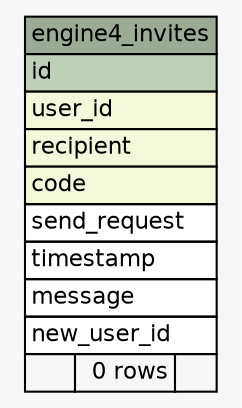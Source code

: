 // dot 2.38.0 on Windows 10 10.0
// SchemaSpy rev 590
digraph "engine4_invites" {
  graph [
    rankdir="RL"
    bgcolor="#f7f7f7"
    nodesep="0.18"
    ranksep="0.46"
    fontname="Helvetica"
    fontsize="11"
  ];
  node [
    fontname="Helvetica"
    fontsize="11"
    shape="plaintext"
  ];
  edge [
    arrowsize="0.8"
  ];
  "engine4_invites" [
    label=<
    <TABLE BORDER="0" CELLBORDER="1" CELLSPACING="0" BGCOLOR="#ffffff">
      <TR><TD COLSPAN="3" BGCOLOR="#9bab96" ALIGN="CENTER">engine4_invites</TD></TR>
      <TR><TD PORT="id" COLSPAN="3" BGCOLOR="#bed1b8" ALIGN="LEFT">id</TD></TR>
      <TR><TD PORT="user_id" COLSPAN="3" BGCOLOR="#f4f7da" ALIGN="LEFT">user_id</TD></TR>
      <TR><TD PORT="recipient" COLSPAN="3" BGCOLOR="#f4f7da" ALIGN="LEFT">recipient</TD></TR>
      <TR><TD PORT="code" COLSPAN="3" BGCOLOR="#f4f7da" ALIGN="LEFT">code</TD></TR>
      <TR><TD PORT="send_request" COLSPAN="3" ALIGN="LEFT">send_request</TD></TR>
      <TR><TD PORT="timestamp" COLSPAN="3" ALIGN="LEFT">timestamp</TD></TR>
      <TR><TD PORT="message" COLSPAN="3" ALIGN="LEFT">message</TD></TR>
      <TR><TD PORT="new_user_id" COLSPAN="3" ALIGN="LEFT">new_user_id</TD></TR>
      <TR><TD ALIGN="LEFT" BGCOLOR="#f7f7f7">  </TD><TD ALIGN="RIGHT" BGCOLOR="#f7f7f7">0 rows</TD><TD ALIGN="RIGHT" BGCOLOR="#f7f7f7">  </TD></TR>
    </TABLE>>
    URL="tables/engine4_invites.html"
    tooltip="engine4_invites"
  ];
}
